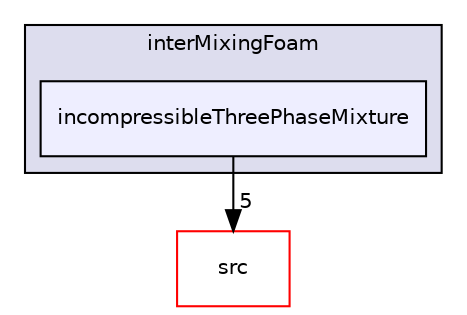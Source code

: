 digraph "applications/solvers/multiphase/interFoam/interMixingFoam/incompressibleThreePhaseMixture" {
  bgcolor=transparent;
  compound=true
  node [ fontsize="10", fontname="Helvetica"];
  edge [ labelfontsize="10", labelfontname="Helvetica"];
  subgraph clusterdir_011fa2c206d871c34274e95e94b6d3f0 {
    graph [ bgcolor="#ddddee", pencolor="black", label="interMixingFoam" fontname="Helvetica", fontsize="10", URL="dir_011fa2c206d871c34274e95e94b6d3f0.html"]
  dir_739f0f82caf86bc6717e811a1995f7e5 [shape=box, label="incompressibleThreePhaseMixture", style="filled", fillcolor="#eeeeff", pencolor="black", URL="dir_739f0f82caf86bc6717e811a1995f7e5.html"];
  }
  dir_68267d1309a1af8e8297ef4c3efbcdba [shape=box label="src" color="red" URL="dir_68267d1309a1af8e8297ef4c3efbcdba.html"];
  dir_739f0f82caf86bc6717e811a1995f7e5->dir_68267d1309a1af8e8297ef4c3efbcdba [headlabel="5", labeldistance=1.5 headhref="dir_000162_000730.html"];
}
